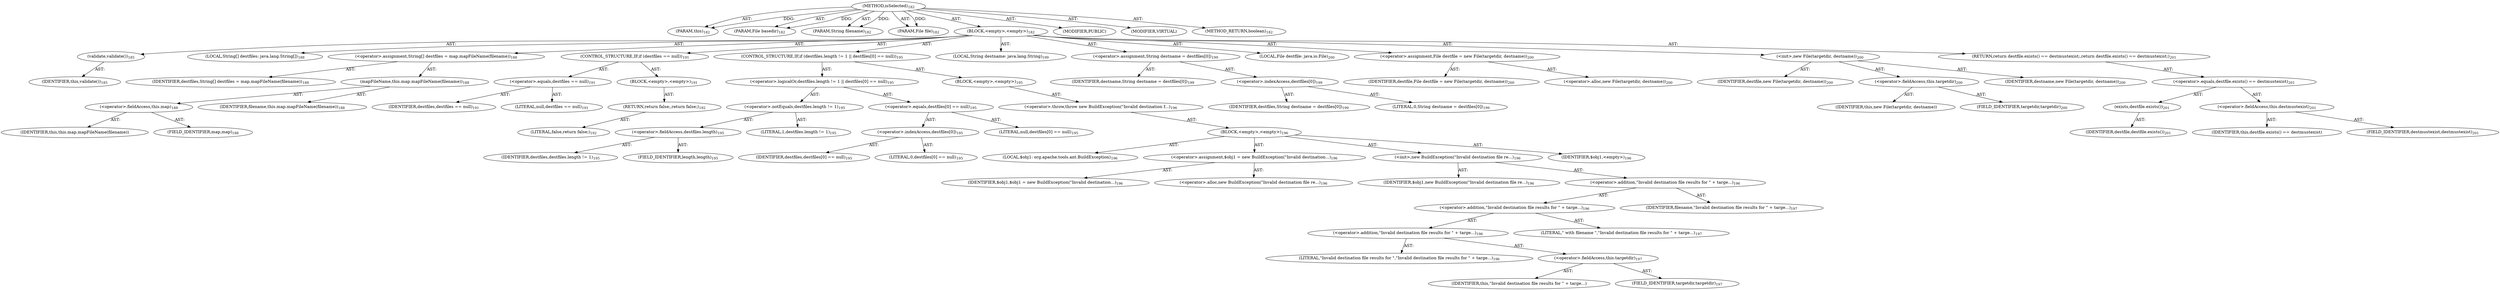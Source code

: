 digraph "isSelected" {  
"111669149702" [label = <(METHOD,isSelected)<SUB>182</SUB>> ]
"115964116995" [label = <(PARAM,this)<SUB>182</SUB>> ]
"115964117001" [label = <(PARAM,File basedir)<SUB>182</SUB>> ]
"115964117002" [label = <(PARAM,String filename)<SUB>182</SUB>> ]
"115964117003" [label = <(PARAM,File file)<SUB>182</SUB>> ]
"25769803796" [label = <(BLOCK,&lt;empty&gt;,&lt;empty&gt;)<SUB>182</SUB>> ]
"30064771141" [label = <(validate,validate())<SUB>185</SUB>> ]
"68719476740" [label = <(IDENTIFIER,this,validate())<SUB>185</SUB>> ]
"94489280514" [label = <(LOCAL,String[] destfiles: java.lang.String[])<SUB>188</SUB>> ]
"30064771142" [label = <(&lt;operator&gt;.assignment,String[] destfiles = map.mapFileName(filename))<SUB>188</SUB>> ]
"68719476780" [label = <(IDENTIFIER,destfiles,String[] destfiles = map.mapFileName(filename))<SUB>188</SUB>> ]
"30064771143" [label = <(mapFileName,this.map.mapFileName(filename))<SUB>188</SUB>> ]
"30064771144" [label = <(&lt;operator&gt;.fieldAccess,this.map)<SUB>188</SUB>> ]
"68719476781" [label = <(IDENTIFIER,this,this.map.mapFileName(filename))> ]
"55834574872" [label = <(FIELD_IDENTIFIER,map,map)<SUB>188</SUB>> ]
"68719476782" [label = <(IDENTIFIER,filename,this.map.mapFileName(filename))<SUB>188</SUB>> ]
"47244640269" [label = <(CONTROL_STRUCTURE,IF,if (destfiles == null))<SUB>191</SUB>> ]
"30064771145" [label = <(&lt;operator&gt;.equals,destfiles == null)<SUB>191</SUB>> ]
"68719476783" [label = <(IDENTIFIER,destfiles,destfiles == null)<SUB>191</SUB>> ]
"90194313238" [label = <(LITERAL,null,destfiles == null)<SUB>191</SUB>> ]
"25769803797" [label = <(BLOCK,&lt;empty&gt;,&lt;empty&gt;)<SUB>191</SUB>> ]
"146028888066" [label = <(RETURN,return false;,return false;)<SUB>192</SUB>> ]
"90194313239" [label = <(LITERAL,false,return false;)<SUB>192</SUB>> ]
"47244640270" [label = <(CONTROL_STRUCTURE,IF,if (destfiles.length != 1 || destfiles[0] == null))<SUB>195</SUB>> ]
"30064771146" [label = <(&lt;operator&gt;.logicalOr,destfiles.length != 1 || destfiles[0] == null)<SUB>195</SUB>> ]
"30064771147" [label = <(&lt;operator&gt;.notEquals,destfiles.length != 1)<SUB>195</SUB>> ]
"30064771148" [label = <(&lt;operator&gt;.fieldAccess,destfiles.length)<SUB>195</SUB>> ]
"68719476784" [label = <(IDENTIFIER,destfiles,destfiles.length != 1)<SUB>195</SUB>> ]
"55834574873" [label = <(FIELD_IDENTIFIER,length,length)<SUB>195</SUB>> ]
"90194313240" [label = <(LITERAL,1,destfiles.length != 1)<SUB>195</SUB>> ]
"30064771149" [label = <(&lt;operator&gt;.equals,destfiles[0] == null)<SUB>195</SUB>> ]
"30064771150" [label = <(&lt;operator&gt;.indexAccess,destfiles[0])<SUB>195</SUB>> ]
"68719476785" [label = <(IDENTIFIER,destfiles,destfiles[0] == null)<SUB>195</SUB>> ]
"90194313241" [label = <(LITERAL,0,destfiles[0] == null)<SUB>195</SUB>> ]
"90194313242" [label = <(LITERAL,null,destfiles[0] == null)<SUB>195</SUB>> ]
"25769803798" [label = <(BLOCK,&lt;empty&gt;,&lt;empty&gt;)<SUB>195</SUB>> ]
"30064771151" [label = <(&lt;operator&gt;.throw,throw new BuildException(&quot;Invalid destination f...)<SUB>196</SUB>> ]
"25769803799" [label = <(BLOCK,&lt;empty&gt;,&lt;empty&gt;)<SUB>196</SUB>> ]
"94489280515" [label = <(LOCAL,$obj1: org.apache.tools.ant.BuildException)<SUB>196</SUB>> ]
"30064771152" [label = <(&lt;operator&gt;.assignment,$obj1 = new BuildException(&quot;Invalid destination...)<SUB>196</SUB>> ]
"68719476786" [label = <(IDENTIFIER,$obj1,$obj1 = new BuildException(&quot;Invalid destination...)<SUB>196</SUB>> ]
"30064771153" [label = <(&lt;operator&gt;.alloc,new BuildException(&quot;Invalid destination file re...)<SUB>196</SUB>> ]
"30064771154" [label = <(&lt;init&gt;,new BuildException(&quot;Invalid destination file re...)<SUB>196</SUB>> ]
"68719476787" [label = <(IDENTIFIER,$obj1,new BuildException(&quot;Invalid destination file re...)<SUB>196</SUB>> ]
"30064771155" [label = <(&lt;operator&gt;.addition,&quot;Invalid destination file results for &quot; + targe...)<SUB>196</SUB>> ]
"30064771156" [label = <(&lt;operator&gt;.addition,&quot;Invalid destination file results for &quot; + targe...)<SUB>196</SUB>> ]
"30064771157" [label = <(&lt;operator&gt;.addition,&quot;Invalid destination file results for &quot; + targe...)<SUB>196</SUB>> ]
"90194313243" [label = <(LITERAL,&quot;Invalid destination file results for &quot;,&quot;Invalid destination file results for &quot; + targe...)<SUB>196</SUB>> ]
"30064771158" [label = <(&lt;operator&gt;.fieldAccess,this.targetdir)<SUB>197</SUB>> ]
"68719476788" [label = <(IDENTIFIER,this,&quot;Invalid destination file results for &quot; + targe...)> ]
"55834574874" [label = <(FIELD_IDENTIFIER,targetdir,targetdir)<SUB>197</SUB>> ]
"90194313244" [label = <(LITERAL,&quot; with filename &quot;,&quot;Invalid destination file results for &quot; + targe...)<SUB>197</SUB>> ]
"68719476789" [label = <(IDENTIFIER,filename,&quot;Invalid destination file results for &quot; + targe...)<SUB>197</SUB>> ]
"68719476790" [label = <(IDENTIFIER,$obj1,&lt;empty&gt;)<SUB>196</SUB>> ]
"94489280516" [label = <(LOCAL,String destname: java.lang.String)<SUB>199</SUB>> ]
"30064771159" [label = <(&lt;operator&gt;.assignment,String destname = destfiles[0])<SUB>199</SUB>> ]
"68719476791" [label = <(IDENTIFIER,destname,String destname = destfiles[0])<SUB>199</SUB>> ]
"30064771160" [label = <(&lt;operator&gt;.indexAccess,destfiles[0])<SUB>199</SUB>> ]
"68719476792" [label = <(IDENTIFIER,destfiles,String destname = destfiles[0])<SUB>199</SUB>> ]
"90194313245" [label = <(LITERAL,0,String destname = destfiles[0])<SUB>199</SUB>> ]
"94489280517" [label = <(LOCAL,File destfile: java.io.File)<SUB>200</SUB>> ]
"30064771161" [label = <(&lt;operator&gt;.assignment,File destfile = new File(targetdir, destname))<SUB>200</SUB>> ]
"68719476793" [label = <(IDENTIFIER,destfile,File destfile = new File(targetdir, destname))<SUB>200</SUB>> ]
"30064771162" [label = <(&lt;operator&gt;.alloc,new File(targetdir, destname))<SUB>200</SUB>> ]
"30064771163" [label = <(&lt;init&gt;,new File(targetdir, destname))<SUB>200</SUB>> ]
"68719476794" [label = <(IDENTIFIER,destfile,new File(targetdir, destname))<SUB>200</SUB>> ]
"30064771164" [label = <(&lt;operator&gt;.fieldAccess,this.targetdir)<SUB>200</SUB>> ]
"68719476795" [label = <(IDENTIFIER,this,new File(targetdir, destname))> ]
"55834574875" [label = <(FIELD_IDENTIFIER,targetdir,targetdir)<SUB>200</SUB>> ]
"68719476796" [label = <(IDENTIFIER,destname,new File(targetdir, destname))<SUB>200</SUB>> ]
"146028888067" [label = <(RETURN,return destfile.exists() == destmustexist;,return destfile.exists() == destmustexist;)<SUB>201</SUB>> ]
"30064771165" [label = <(&lt;operator&gt;.equals,destfile.exists() == destmustexist)<SUB>201</SUB>> ]
"30064771166" [label = <(exists,destfile.exists())<SUB>201</SUB>> ]
"68719476797" [label = <(IDENTIFIER,destfile,destfile.exists())<SUB>201</SUB>> ]
"30064771167" [label = <(&lt;operator&gt;.fieldAccess,this.destmustexist)<SUB>201</SUB>> ]
"68719476798" [label = <(IDENTIFIER,this,destfile.exists() == destmustexist)> ]
"55834574876" [label = <(FIELD_IDENTIFIER,destmustexist,destmustexist)<SUB>201</SUB>> ]
"133143986192" [label = <(MODIFIER,PUBLIC)> ]
"133143986193" [label = <(MODIFIER,VIRTUAL)> ]
"128849018886" [label = <(METHOD_RETURN,boolean)<SUB>182</SUB>> ]
  "111669149702" -> "115964116995"  [ label = "AST: "] 
  "111669149702" -> "115964117001"  [ label = "AST: "] 
  "111669149702" -> "115964117002"  [ label = "AST: "] 
  "111669149702" -> "115964117003"  [ label = "AST: "] 
  "111669149702" -> "25769803796"  [ label = "AST: "] 
  "111669149702" -> "133143986192"  [ label = "AST: "] 
  "111669149702" -> "133143986193"  [ label = "AST: "] 
  "111669149702" -> "128849018886"  [ label = "AST: "] 
  "25769803796" -> "30064771141"  [ label = "AST: "] 
  "25769803796" -> "94489280514"  [ label = "AST: "] 
  "25769803796" -> "30064771142"  [ label = "AST: "] 
  "25769803796" -> "47244640269"  [ label = "AST: "] 
  "25769803796" -> "47244640270"  [ label = "AST: "] 
  "25769803796" -> "94489280516"  [ label = "AST: "] 
  "25769803796" -> "30064771159"  [ label = "AST: "] 
  "25769803796" -> "94489280517"  [ label = "AST: "] 
  "25769803796" -> "30064771161"  [ label = "AST: "] 
  "25769803796" -> "30064771163"  [ label = "AST: "] 
  "25769803796" -> "146028888067"  [ label = "AST: "] 
  "30064771141" -> "68719476740"  [ label = "AST: "] 
  "30064771142" -> "68719476780"  [ label = "AST: "] 
  "30064771142" -> "30064771143"  [ label = "AST: "] 
  "30064771143" -> "30064771144"  [ label = "AST: "] 
  "30064771143" -> "68719476782"  [ label = "AST: "] 
  "30064771144" -> "68719476781"  [ label = "AST: "] 
  "30064771144" -> "55834574872"  [ label = "AST: "] 
  "47244640269" -> "30064771145"  [ label = "AST: "] 
  "47244640269" -> "25769803797"  [ label = "AST: "] 
  "30064771145" -> "68719476783"  [ label = "AST: "] 
  "30064771145" -> "90194313238"  [ label = "AST: "] 
  "25769803797" -> "146028888066"  [ label = "AST: "] 
  "146028888066" -> "90194313239"  [ label = "AST: "] 
  "47244640270" -> "30064771146"  [ label = "AST: "] 
  "47244640270" -> "25769803798"  [ label = "AST: "] 
  "30064771146" -> "30064771147"  [ label = "AST: "] 
  "30064771146" -> "30064771149"  [ label = "AST: "] 
  "30064771147" -> "30064771148"  [ label = "AST: "] 
  "30064771147" -> "90194313240"  [ label = "AST: "] 
  "30064771148" -> "68719476784"  [ label = "AST: "] 
  "30064771148" -> "55834574873"  [ label = "AST: "] 
  "30064771149" -> "30064771150"  [ label = "AST: "] 
  "30064771149" -> "90194313242"  [ label = "AST: "] 
  "30064771150" -> "68719476785"  [ label = "AST: "] 
  "30064771150" -> "90194313241"  [ label = "AST: "] 
  "25769803798" -> "30064771151"  [ label = "AST: "] 
  "30064771151" -> "25769803799"  [ label = "AST: "] 
  "25769803799" -> "94489280515"  [ label = "AST: "] 
  "25769803799" -> "30064771152"  [ label = "AST: "] 
  "25769803799" -> "30064771154"  [ label = "AST: "] 
  "25769803799" -> "68719476790"  [ label = "AST: "] 
  "30064771152" -> "68719476786"  [ label = "AST: "] 
  "30064771152" -> "30064771153"  [ label = "AST: "] 
  "30064771154" -> "68719476787"  [ label = "AST: "] 
  "30064771154" -> "30064771155"  [ label = "AST: "] 
  "30064771155" -> "30064771156"  [ label = "AST: "] 
  "30064771155" -> "68719476789"  [ label = "AST: "] 
  "30064771156" -> "30064771157"  [ label = "AST: "] 
  "30064771156" -> "90194313244"  [ label = "AST: "] 
  "30064771157" -> "90194313243"  [ label = "AST: "] 
  "30064771157" -> "30064771158"  [ label = "AST: "] 
  "30064771158" -> "68719476788"  [ label = "AST: "] 
  "30064771158" -> "55834574874"  [ label = "AST: "] 
  "30064771159" -> "68719476791"  [ label = "AST: "] 
  "30064771159" -> "30064771160"  [ label = "AST: "] 
  "30064771160" -> "68719476792"  [ label = "AST: "] 
  "30064771160" -> "90194313245"  [ label = "AST: "] 
  "30064771161" -> "68719476793"  [ label = "AST: "] 
  "30064771161" -> "30064771162"  [ label = "AST: "] 
  "30064771163" -> "68719476794"  [ label = "AST: "] 
  "30064771163" -> "30064771164"  [ label = "AST: "] 
  "30064771163" -> "68719476796"  [ label = "AST: "] 
  "30064771164" -> "68719476795"  [ label = "AST: "] 
  "30064771164" -> "55834574875"  [ label = "AST: "] 
  "146028888067" -> "30064771165"  [ label = "AST: "] 
  "30064771165" -> "30064771166"  [ label = "AST: "] 
  "30064771165" -> "30064771167"  [ label = "AST: "] 
  "30064771166" -> "68719476797"  [ label = "AST: "] 
  "30064771167" -> "68719476798"  [ label = "AST: "] 
  "30064771167" -> "55834574876"  [ label = "AST: "] 
  "111669149702" -> "115964116995"  [ label = "DDG: "] 
  "111669149702" -> "115964117001"  [ label = "DDG: "] 
  "111669149702" -> "115964117002"  [ label = "DDG: "] 
  "111669149702" -> "115964117003"  [ label = "DDG: "] 
}
